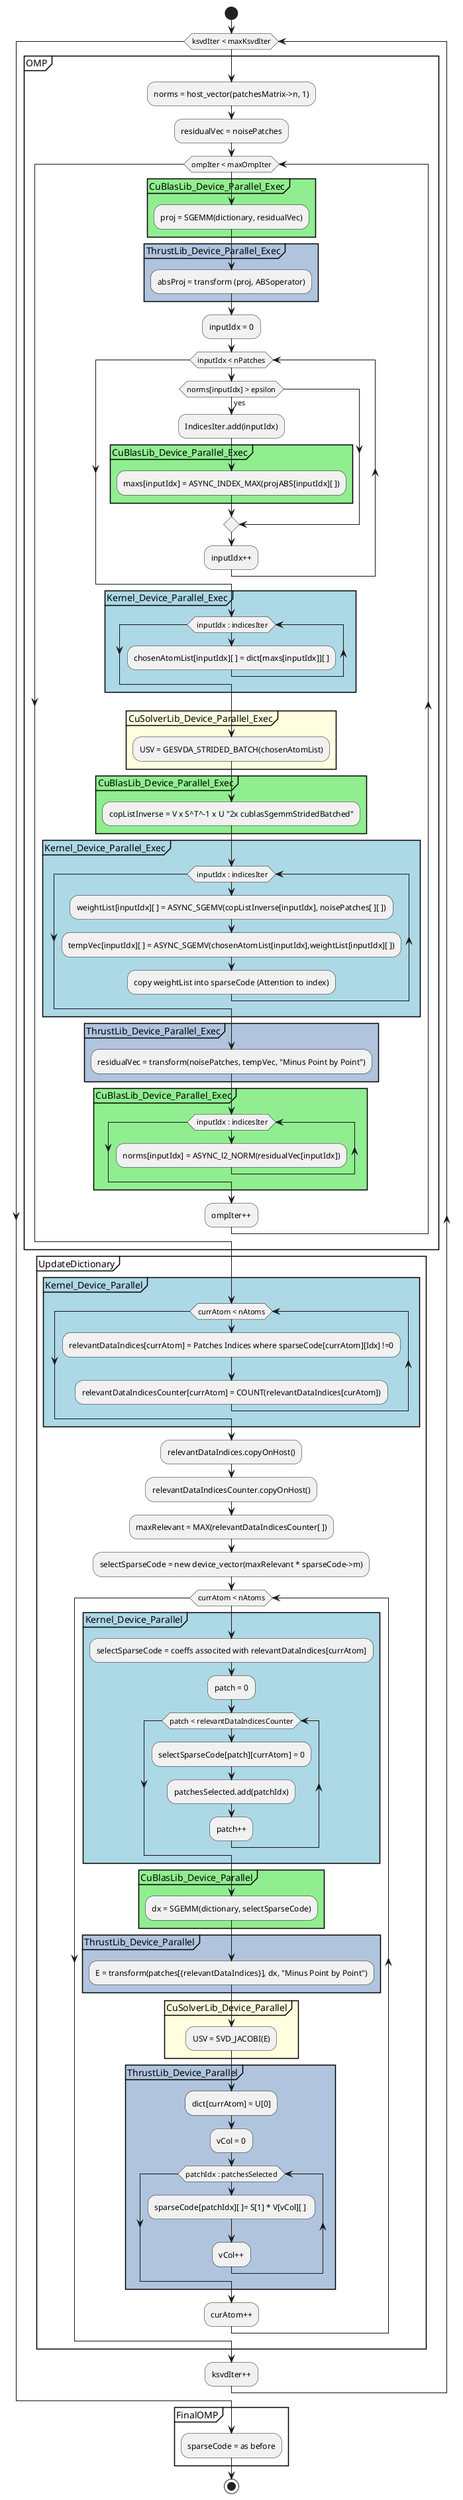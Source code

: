 @startuml DenoiseDiagram

start
while (ksvdIter < maxKsvdIter)

    partition OMP {
        :norms = host_vector(patchesMatrix->n, 1);
        :residualVec = noisePatches;
        while(ompIter < maxOmpIter)
            partition CuBlasLib_Device_Parallel_Exec #LightGreen{
                :proj = SGEMM(dictionary, residualVec);
            }
            partition ThrustLib_Device_Parallel_Exec #LightSteelBlue{
                :absProj = transform (proj, ABSoperator);
            }
            :inputIdx = 0;
            while(inputIdx < nPatches)
                if(norms[inputIdx] > epsilon) then(yes)
                    :IndicesIter.add(inputIdx);
                    partition CuBlasLib_Device_Parallel_Exec #LightGreen{
                        :maxs[inputIdx] = ASYNC_INDEX_MAX(projABS[inputIdx][ ]);
                    }
                endif
                :inputIdx++;
            endwhile;
            partition Kernel_Device_Parallel_Exec #LightBlue{
                while( inputIdx : indicesIter)
                    :chosenAtomList[inputIdx][ ] = dict[maxs[inputIdx]][ ];
                endwhile;
            }
            partition CuSolverLib_Device_Parallel_Exec #LightYellow{
                :USV = GESVDA_STRIDED_BATCH(chosenAtomList);
            }
            partition CuBlasLib_Device_Parallel_Exec #LightGreen{
                :copListInverse = V x S^T^-1 x U "2x cublasSgemmStridedBatched";
            }
            
            partition Kernel_Device_Parallel_Exec #LightBlue{
                while( inputIdx : indicesIter)
                    :weightList[inputIdx][ ] = ASYNC_SGEMV(copListInverse[inputIdx], noisePatches[ ][ ]);
                    :tempVec[inputIdx][ ] = ASYNC_SGEMV(chosenAtomList[inputIdx],weightList[inputIdx][ ]);
                    :copy weightList into sparseCode (Attention to index);
                endwhile;
            }
            partition ThrustLib_Device_Parallel_Exec #LightSteelBlue{
                :residualVec = transform(noisePatches, tempVec, "Minus Point by Point");
            }

            partition CuBlasLib_Device_Parallel_Exec #LightGreen{
                while( inputIdx : indicesIter)
                    :norms[inputIdx] = ASYNC_l2_NORM(residualVec[inputIdx]);
                endwhile;
            }
        :ompIter++;
        endwhile;
    }

    partition UpdateDictionary {
        partition Kernel_Device_Parallel #LightBlue{
            while(currAtom < nAtoms)
                :relevantDataIndices[currAtom] = Patches Indices where sparseCode[currAtom][Idx] !=0;
                :relevantDataIndicesCounter[currAtom] = COUNT(relevantDataIndices[curAtom]);
            endwhile;
        }
        :relevantDataIndices.copyOnHost();
        :relevantDataIndicesCounter.copyOnHost();
        :maxRelevant = MAX(relevantDataIndicesCounter[ ]);
        :selectSparseCode = new device_vector(maxRelevant * sparseCode->m);
        while(currAtom < nAtoms)
            partition Kernel_Device_Parallel #LightBlue{
                    :selectSparseCode = coeffs associted with relevantDataIndices[currAtom];
                    :patch = 0;
                    while(patch < relevantDataIndicesCounter)
                        :selectSparseCode[patch][currAtom] = 0;
                        :patchesSelected.add(patchIdx);
                        :patch++;
                    endwhile;    
            }
            partition CuBlasLib_Device_Parallel #LightGreen{
                :dx = SGEMM(dictionary, selectSparseCode);
            }
            partition ThrustLib_Device_Parallel #LightSteelBlue{
                :E = transform(patches[{relevantDataIndices}], dx, "Minus Point by Point");
            }
            partition CuSolverLib_Device_Parallel #LightYellow{
                :USV = SVD_JACOBI(E);
            }
            partition ThrustLib_Device_Parallel #LightSteelBlue{
                :dict[currAtom] = U[0];
                :vCol = 0;
                while(patchIdx : patchesSelected)
                    :sparseCode[patchIdx][ ]= S[1] * V[vCol][ ] ;
                    :vCol++;
                endwhile;
            }
            :curAtom++;
    endwhile;
    }
    :ksvdIter++;
endwhile;

partition FinalOMP {
    :sparseCode = as before;
}
stop

@enduml